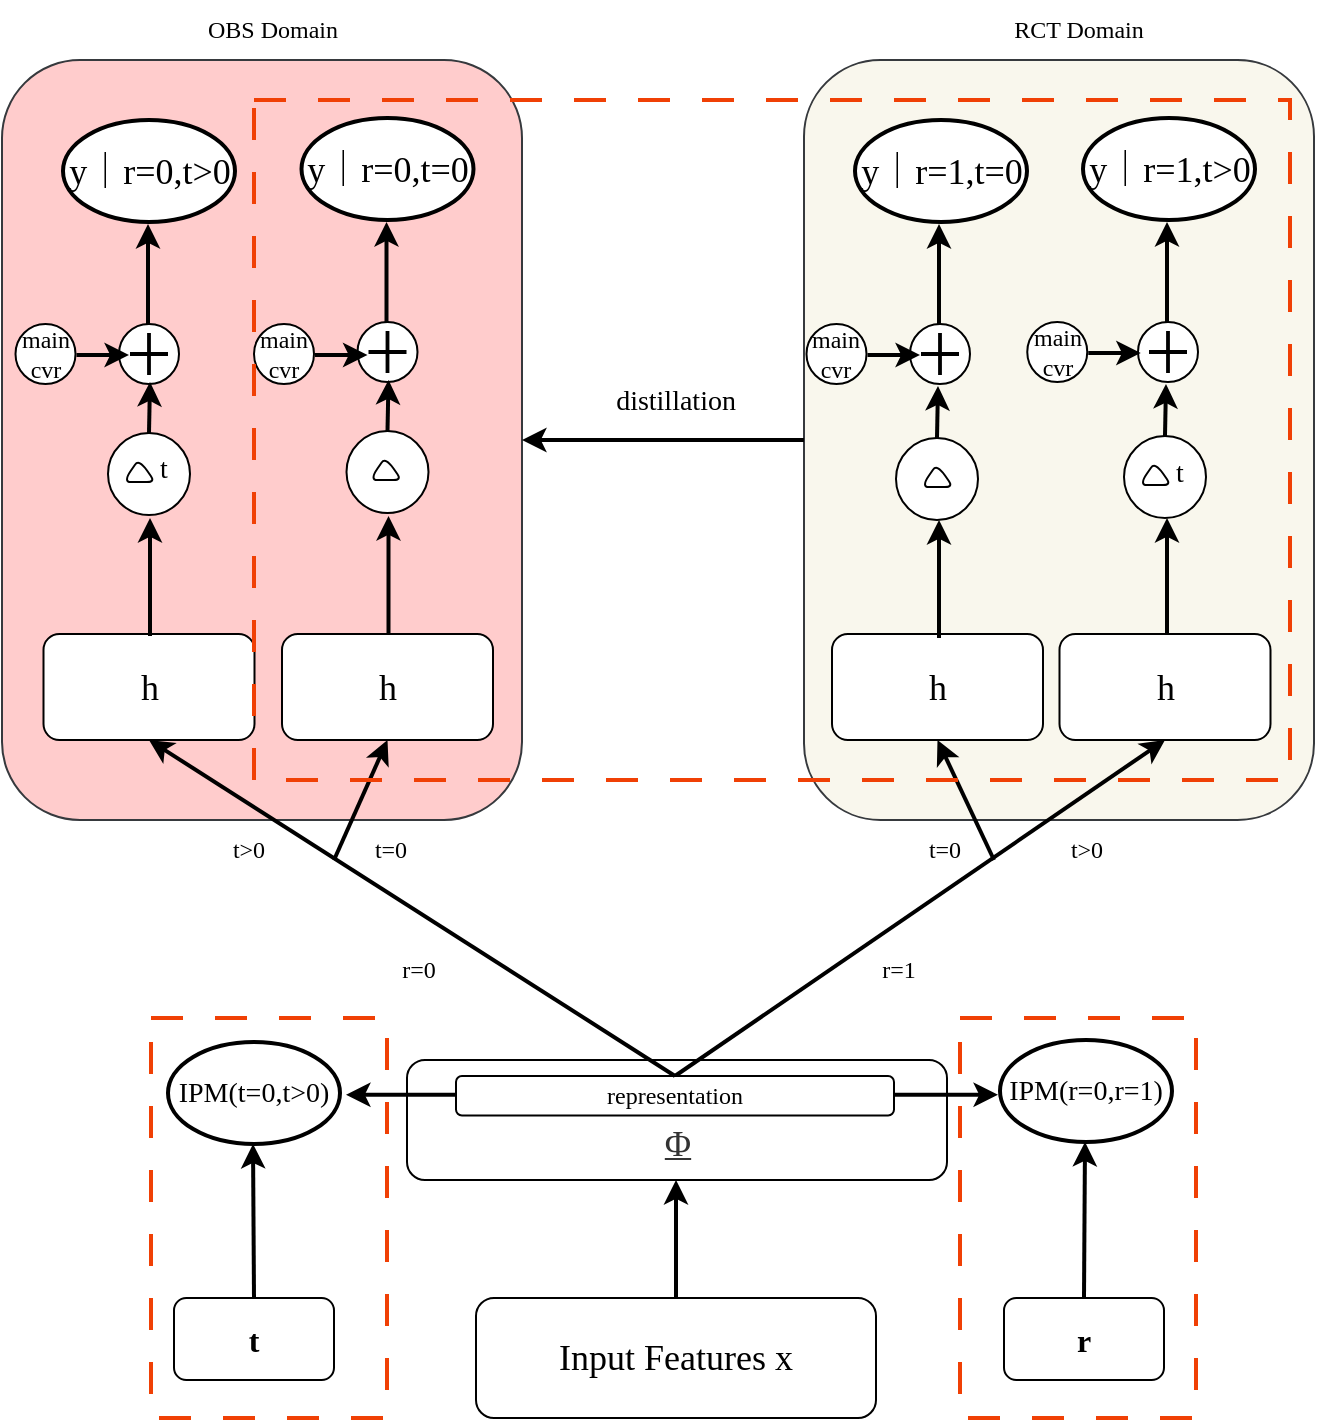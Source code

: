 <mxfile version="27.2.0">
  <diagram name="第 1 页" id="-iYiHGpt8FCPKmVNECk_">
    <mxGraphModel dx="1426" dy="800" grid="1" gridSize="10" guides="1" tooltips="1" connect="1" arrows="1" fold="1" page="1" pageScale="1" pageWidth="827" pageHeight="1169" math="0" shadow="0">
      <root>
        <mxCell id="0" />
        <mxCell id="1" parent="0" />
        <mxCell id="03soKx6I-BQ3axcknDIA-1" value="" style="rounded=0;whiteSpace=wrap;html=1;fontFamily=Comic Sans MS;" vertex="1" parent="1">
          <mxGeometry x="460" y="225" width="120" height="60" as="geometry" />
        </mxCell>
        <mxCell id="03soKx6I-BQ3axcknDIA-2" value="" style="rounded=1;whiteSpace=wrap;html=1;fillColor=#ffcccc;strokeColor=#36393d;fontFamily=Comic Sans MS;" vertex="1" parent="1">
          <mxGeometry x="454" y="200" width="260" height="380" as="geometry" />
        </mxCell>
        <mxCell id="03soKx6I-BQ3axcknDIA-3" value="" style="rounded=1;whiteSpace=wrap;html=1;fillColor=#f9f7ed;strokeColor=#36393d;fontFamily=Comic Sans MS;" vertex="1" parent="1">
          <mxGeometry x="855" y="200" width="255" height="380" as="geometry" />
        </mxCell>
        <mxCell id="03soKx6I-BQ3axcknDIA-4" value="" style="ellipse;whiteSpace=wrap;html=1;aspect=fixed;labelBackgroundColor=none;rounded=1;fontFamily=Comic Sans MS;" vertex="1" parent="1">
          <mxGeometry x="512.5" y="332" width="30" height="30" as="geometry" />
        </mxCell>
        <mxCell id="03soKx6I-BQ3axcknDIA-5" value="" style="shape=cross;whiteSpace=wrap;html=1;size=0.05;fontStyle=1;labelBackgroundColor=none;rounded=1;fontFamily=Comic Sans MS;" vertex="1" parent="1">
          <mxGeometry x="518.5" y="337" width="18" height="20" as="geometry" />
        </mxCell>
        <mxCell id="03soKx6I-BQ3axcknDIA-6" value="" style="endArrow=classic;html=1;rounded=1;strokeWidth=2;labelBackgroundColor=none;fontColor=default;fontFamily=Comic Sans MS;" edge="1" parent="1">
          <mxGeometry width="50" height="50" relative="1" as="geometry">
            <mxPoint x="527" y="332" as="sourcePoint" />
            <mxPoint x="527" y="282" as="targetPoint" />
          </mxGeometry>
        </mxCell>
        <mxCell id="03soKx6I-BQ3axcknDIA-7" value="" style="ellipse;whiteSpace=wrap;html=1;labelBackgroundColor=none;rounded=1;fontFamily=Comic Sans MS;" vertex="1" parent="1">
          <mxGeometry x="507" y="386.5" width="41" height="41" as="geometry" />
        </mxCell>
        <mxCell id="03soKx6I-BQ3axcknDIA-8" value="&lt;font style=&quot;font-size: 18px;&quot;&gt;Input Features x&lt;/font&gt;" style="rounded=1;whiteSpace=wrap;html=1;strokeWidth=1;labelBackgroundColor=none;fontFamily=Comic Sans MS;" vertex="1" parent="1">
          <mxGeometry x="691" y="819" width="200" height="60" as="geometry" />
        </mxCell>
        <mxCell id="03soKx6I-BQ3axcknDIA-9" value="&lt;font style=&quot;font-size: 18px;&quot;&gt;h&lt;/font&gt;" style="rounded=1;whiteSpace=wrap;html=1;labelBackgroundColor=none;fontFamily=Comic Sans MS;" vertex="1" parent="1">
          <mxGeometry x="474.75" y="487" width="105.5" height="53" as="geometry" />
        </mxCell>
        <mxCell id="03soKx6I-BQ3axcknDIA-10" value="" style="rounded=1;whiteSpace=wrap;html=1;strokeWidth=1;labelBackgroundColor=none;fontFamily=Comic Sans MS;" vertex="1" parent="1">
          <mxGeometry x="656.5" y="700" width="270" height="60" as="geometry" />
        </mxCell>
        <mxCell id="03soKx6I-BQ3axcknDIA-11" value="" style="endArrow=classic;html=1;rounded=1;strokeWidth=2;exitX=0.5;exitY=0;exitDx=0;exitDy=0;entryX=0.5;entryY=1;entryDx=0;entryDy=0;labelBackgroundColor=none;fontColor=default;fontFamily=Comic Sans MS;" edge="1" parent="1">
          <mxGeometry width="50" height="50" relative="1" as="geometry">
            <mxPoint x="528" y="488" as="sourcePoint" />
            <mxPoint x="528" y="429" as="targetPoint" />
          </mxGeometry>
        </mxCell>
        <mxCell id="03soKx6I-BQ3axcknDIA-12" value="" style="triangle;whiteSpace=wrap;html=1;direction=north;labelBackgroundColor=none;rounded=1;fontFamily=Comic Sans MS;" vertex="1" parent="1">
          <mxGeometry x="514.5" y="399.5" width="16" height="11.5" as="geometry" />
        </mxCell>
        <mxCell id="03soKx6I-BQ3axcknDIA-13" value="&lt;font style=&quot;font-size: 18px;&quot;&gt;y｜r=1,t&amp;gt;0&lt;br&gt;&lt;/font&gt;" style="ellipse;whiteSpace=wrap;html=1;strokeWidth=2;labelBackgroundColor=none;rounded=1;fontFamily=Comic Sans MS;" vertex="1" parent="1">
          <mxGeometry x="994.5" y="229" width="86" height="51" as="geometry" />
        </mxCell>
        <mxCell id="03soKx6I-BQ3axcknDIA-14" value="" style="ellipse;whiteSpace=wrap;html=1;aspect=fixed;labelBackgroundColor=none;rounded=1;fontFamily=Comic Sans MS;" vertex="1" parent="1">
          <mxGeometry x="1022" y="331" width="30" height="30" as="geometry" />
        </mxCell>
        <mxCell id="03soKx6I-BQ3axcknDIA-15" value="" style="shape=cross;whiteSpace=wrap;html=1;size=0.05;fontStyle=1;labelBackgroundColor=none;rounded=1;fontFamily=Comic Sans MS;" vertex="1" parent="1">
          <mxGeometry x="1028" y="336" width="18" height="20" as="geometry" />
        </mxCell>
        <mxCell id="03soKx6I-BQ3axcknDIA-16" value="" style="endArrow=classic;html=1;rounded=1;strokeWidth=2;labelBackgroundColor=none;fontColor=default;fontFamily=Comic Sans MS;" edge="1" parent="1">
          <mxGeometry width="50" height="50" relative="1" as="geometry">
            <mxPoint x="1036.5" y="331" as="sourcePoint" />
            <mxPoint x="1036.5" y="281" as="targetPoint" />
          </mxGeometry>
        </mxCell>
        <mxCell id="03soKx6I-BQ3axcknDIA-17" value="&lt;span style=&quot;font-size: 16px;&quot;&gt;&lt;b&gt;t&lt;/b&gt;&lt;/span&gt;" style="rounded=1;whiteSpace=wrap;html=1;labelBackgroundColor=none;fontFamily=Comic Sans MS;" vertex="1" parent="1">
          <mxGeometry x="540" y="819" width="80" height="41" as="geometry" />
        </mxCell>
        <mxCell id="03soKx6I-BQ3axcknDIA-18" value="" style="endArrow=classic;html=1;rounded=1;strokeWidth=2;exitX=0.5;exitY=0;exitDx=0;exitDy=0;entryX=0.5;entryY=1;entryDx=0;entryDy=0;labelBackgroundColor=none;fontColor=default;fontFamily=Comic Sans MS;" edge="1" parent="1">
          <mxGeometry width="50" height="50" relative="1" as="geometry">
            <mxPoint x="1036.5" y="488" as="sourcePoint" />
            <mxPoint x="1036.5" y="429" as="targetPoint" />
          </mxGeometry>
        </mxCell>
        <mxCell id="03soKx6I-BQ3axcknDIA-19" value="" style="endArrow=classic;html=1;rounded=1;strokeWidth=2;labelBackgroundColor=none;fontColor=default;fontFamily=Comic Sans MS;" edge="1" parent="1">
          <mxGeometry width="50" height="50" relative="1" as="geometry">
            <mxPoint x="1035.5" y="388" as="sourcePoint" />
            <mxPoint x="1036" y="362" as="targetPoint" />
          </mxGeometry>
        </mxCell>
        <mxCell id="03soKx6I-BQ3axcknDIA-20" value="" style="endArrow=classic;html=1;rounded=1;strokeWidth=2;exitX=0.5;exitY=0;exitDx=0;exitDy=0;labelBackgroundColor=none;fontColor=default;fontFamily=Comic Sans MS;" edge="1" parent="1" source="03soKx6I-BQ3axcknDIA-7">
          <mxGeometry width="50" height="50" relative="1" as="geometry">
            <mxPoint x="528" y="381" as="sourcePoint" />
            <mxPoint x="528" y="361" as="targetPoint" />
          </mxGeometry>
        </mxCell>
        <mxCell id="03soKx6I-BQ3axcknDIA-21" value="" style="endArrow=classic;html=1;rounded=1;strokeWidth=2;entryX=0.5;entryY=1;entryDx=0;entryDy=0;exitX=0.5;exitY=0;exitDx=0;exitDy=0;labelBackgroundColor=none;fontColor=default;fontFamily=Comic Sans MS;" edge="1" parent="1" source="03soKx6I-BQ3axcknDIA-31" target="03soKx6I-BQ3axcknDIA-42">
          <mxGeometry width="50" height="50" relative="1" as="geometry">
            <mxPoint x="790" y="650" as="sourcePoint" />
            <mxPoint x="977" y="547" as="targetPoint" />
          </mxGeometry>
        </mxCell>
        <mxCell id="03soKx6I-BQ3axcknDIA-22" value="&lt;font style=&quot;font-size: 14px;&quot;&gt;t&lt;/font&gt;" style="text;html=1;strokeColor=none;fillColor=none;align=center;verticalAlign=middle;whiteSpace=wrap;rounded=1;labelBackgroundColor=none;fontFamily=Comic Sans MS;" vertex="1" parent="1">
          <mxGeometry x="505" y="390" width="60" height="30" as="geometry" />
        </mxCell>
        <mxCell id="03soKx6I-BQ3axcknDIA-23" value="" style="ellipse;whiteSpace=wrap;html=1;labelBackgroundColor=none;rounded=1;fontFamily=Comic Sans MS;" vertex="1" parent="1">
          <mxGeometry x="1015" y="388" width="41" height="41" as="geometry" />
        </mxCell>
        <mxCell id="03soKx6I-BQ3axcknDIA-24" value="" style="triangle;whiteSpace=wrap;html=1;direction=north;labelBackgroundColor=none;rounded=1;fontFamily=Comic Sans MS;" vertex="1" parent="1">
          <mxGeometry x="1022.5" y="401" width="16" height="11.5" as="geometry" />
        </mxCell>
        <mxCell id="03soKx6I-BQ3axcknDIA-25" value="&lt;font style=&quot;font-size: 14px;&quot;&gt;t&lt;/font&gt;" style="text;html=1;strokeColor=none;fillColor=none;align=center;verticalAlign=middle;whiteSpace=wrap;rounded=1;labelBackgroundColor=none;fontFamily=Comic Sans MS;" vertex="1" parent="1">
          <mxGeometry x="1013" y="391.5" width="60" height="30" as="geometry" />
        </mxCell>
        <mxCell id="03soKx6I-BQ3axcknDIA-26" value="&lt;font style=&quot;&quot;&gt;&lt;font style=&quot;font-size: 14px;&quot;&gt;IPM(t=0,t&amp;gt;0)&lt;/font&gt;&lt;br&gt;&lt;/font&gt;" style="ellipse;whiteSpace=wrap;html=1;strokeWidth=2;labelBackgroundColor=none;rounded=1;fontFamily=Comic Sans MS;" vertex="1" parent="1">
          <mxGeometry x="537" y="691" width="86" height="51" as="geometry" />
        </mxCell>
        <mxCell id="03soKx6I-BQ3axcknDIA-27" value="" style="endArrow=classic;html=1;rounded=1;strokeWidth=2;entryX=0.5;entryY=1;entryDx=0;entryDy=0;exitX=0.5;exitY=0;exitDx=0;exitDy=0;labelBackgroundColor=none;fontColor=default;fontFamily=Comic Sans MS;" edge="1" parent="1" source="03soKx6I-BQ3axcknDIA-17">
          <mxGeometry width="50" height="50" relative="1" as="geometry">
            <mxPoint x="577" y="880.5" as="sourcePoint" />
            <mxPoint x="579.5" y="742" as="targetPoint" />
          </mxGeometry>
        </mxCell>
        <mxCell id="03soKx6I-BQ3axcknDIA-28" value="&lt;span style=&quot;font-size: 16px;&quot;&gt;&lt;b&gt;r&lt;/b&gt;&lt;/span&gt;" style="rounded=1;whiteSpace=wrap;html=1;labelBackgroundColor=none;fontFamily=Comic Sans MS;" vertex="1" parent="1">
          <mxGeometry x="955" y="819" width="80" height="41" as="geometry" />
        </mxCell>
        <mxCell id="03soKx6I-BQ3axcknDIA-29" value="&lt;font style=&quot;&quot;&gt;&lt;font style=&quot;font-size: 14px;&quot;&gt;IPM(r=0,r=1)&lt;/font&gt;&lt;br&gt;&lt;/font&gt;" style="ellipse;whiteSpace=wrap;html=1;strokeWidth=2;labelBackgroundColor=none;rounded=1;fontFamily=Comic Sans MS;" vertex="1" parent="1">
          <mxGeometry x="953" y="690" width="86" height="51" as="geometry" />
        </mxCell>
        <mxCell id="03soKx6I-BQ3axcknDIA-30" value="" style="endArrow=classic;html=1;rounded=1;strokeWidth=2;entryX=0.5;entryY=1;entryDx=0;entryDy=0;exitX=0.5;exitY=0;exitDx=0;exitDy=0;labelBackgroundColor=none;fontColor=default;fontFamily=Comic Sans MS;" edge="1" parent="1" source="03soKx6I-BQ3axcknDIA-28">
          <mxGeometry width="50" height="50" relative="1" as="geometry">
            <mxPoint x="993" y="879.5" as="sourcePoint" />
            <mxPoint x="995.5" y="741" as="targetPoint" />
          </mxGeometry>
        </mxCell>
        <mxCell id="03soKx6I-BQ3axcknDIA-31" value="representation" style="rounded=1;whiteSpace=wrap;html=1;labelBackgroundColor=none;fontFamily=Comic Sans MS;" vertex="1" parent="1">
          <mxGeometry x="681" y="708" width="219" height="19.75" as="geometry" />
        </mxCell>
        <mxCell id="03soKx6I-BQ3axcknDIA-32" value="&lt;a href=&quot;https://baike.baidu.com/item/%E5%B8%8C%E8%85%8A%E5%AD%97%E6%AF%8D/4428067#3-22&quot; style=&quot;--un-rotate: 0; --un-rotate-x: 0; --un-rotate-y: 0; --un-rotate-z: 0; --un-scale-x: 1; --un-scale-y: 1; --un-scale-z: 1; --un-skew-x: 0; --un-skew-y: 0; --un-translate-x: 0; --un-translate-y: 0; --un-translate-z: 0; --un-pan-x: ; --un-pan-y: ; --un-pinch-zoom: ; --un-scroll-snap-strictness: proximity; --un-ordinal: ; --un-slashed-zero: ; --un-numeric-figure: ; --un-numeric-spacing: ; --un-numeric-fraction: ; --un-border-spacing-x: 0; --un-border-spacing-y: 0; --un-ring-offset-shadow: 0 0 rgb(0 0 0 / 0); --un-ring-shadow: 0 0 rgb(0 0 0 / 0); --un-shadow-inset: ; --un-shadow: 0 0 rgb(0 0 0 / 0); --un-ring-inset: ; --un-ring-offset-width: 0px; --un-ring-offset-color: #fff; --un-ring-width: 0px; --un-ring-color: rgb(147 197 253 / .5); --un-blur: ; --un-brightness: ; --un-contrast: ; --un-drop-shadow: ; --un-grayscale: ; --un-hue-rotate: ; --un-invert: ; --un-saturate: ; --un-sepia: ; --un-backdrop-blur: ; --un-backdrop-brightness: ; --un-backdrop-contrast: ; --un-backdrop-grayscale: ; --un-backdrop-hue-rotate: ; --un-backdrop-invert: ; --un-backdrop-opacity: ; --un-backdrop-saturate: ; --un-backdrop-sepia: ; box-sizing: content-box; margin: 0px; padding: 0px; color: rgb(51, 51, 51); text-decoration-skip-ink: auto; text-align: left; background-color: rgb(255, 255, 255);&quot;&gt;&lt;font style=&quot;font-size: 18px;&quot;&gt;Φ&lt;/font&gt;&lt;/a&gt;" style="text;html=1;strokeColor=none;fillColor=none;align=center;verticalAlign=middle;whiteSpace=wrap;rounded=1;labelBackgroundColor=none;fontFamily=Comic Sans MS;" vertex="1" parent="1">
          <mxGeometry x="761.5" y="727" width="60" height="30" as="geometry" />
        </mxCell>
        <mxCell id="03soKx6I-BQ3axcknDIA-33" value="" style="endArrow=classic;html=1;rounded=1;exitX=0;exitY=0.5;exitDx=0;exitDy=0;strokeWidth=2;labelBackgroundColor=none;fontColor=default;entryX=1;entryY=0.5;entryDx=0;entryDy=0;fontFamily=Comic Sans MS;" edge="1" parent="1" source="03soKx6I-BQ3axcknDIA-3" target="03soKx6I-BQ3axcknDIA-2">
          <mxGeometry width="50" height="50" relative="1" as="geometry">
            <mxPoint x="859" y="385.5" as="sourcePoint" />
            <mxPoint x="582.5" y="385.5" as="targetPoint" />
          </mxGeometry>
        </mxCell>
        <mxCell id="03soKx6I-BQ3axcknDIA-34" value="&lt;font style=&quot;font-size: 14px;&quot;&gt;distillation&lt;/font&gt;" style="text;html=1;strokeColor=none;fillColor=none;align=center;verticalAlign=middle;whiteSpace=wrap;rounded=1;labelBackgroundColor=none;fontColor=#000000;fontFamily=Comic Sans MS;" vertex="1" parent="1">
          <mxGeometry x="760.5" y="355.5" width="60" height="30" as="geometry" />
        </mxCell>
        <mxCell id="03soKx6I-BQ3axcknDIA-35" value="" style="endArrow=classic;html=1;rounded=1;exitX=0;exitY=0.5;exitDx=0;exitDy=0;strokeWidth=2;entryX=1;entryY=0.5;entryDx=0;entryDy=0;labelBackgroundColor=none;fontColor=default;fontFamily=Comic Sans MS;" edge="1" parent="1">
          <mxGeometry width="50" height="50" relative="1" as="geometry">
            <mxPoint x="681" y="717.38" as="sourcePoint" />
            <mxPoint x="626" y="717.38" as="targetPoint" />
          </mxGeometry>
        </mxCell>
        <mxCell id="03soKx6I-BQ3axcknDIA-36" value="" style="endArrow=classic;html=1;rounded=1;exitX=1;exitY=0.5;exitDx=0;exitDy=0;strokeWidth=2;entryX=0;entryY=0.5;entryDx=0;entryDy=0;labelBackgroundColor=none;fontColor=default;fontFamily=Comic Sans MS;" edge="1" parent="1">
          <mxGeometry width="50" height="50" relative="1" as="geometry">
            <mxPoint x="900" y="717.38" as="sourcePoint" />
            <mxPoint x="952" y="717.38" as="targetPoint" />
          </mxGeometry>
        </mxCell>
        <mxCell id="03soKx6I-BQ3axcknDIA-37" value="" style="endArrow=classic;html=1;rounded=1;strokeWidth=2;exitX=0.5;exitY=0;exitDx=0;exitDy=0;entryX=0.5;entryY=1;entryDx=0;entryDy=0;labelBackgroundColor=none;fontColor=default;fontFamily=Comic Sans MS;" edge="1" parent="1">
          <mxGeometry width="50" height="50" relative="1" as="geometry">
            <mxPoint x="791" y="819" as="sourcePoint" />
            <mxPoint x="791" y="760" as="targetPoint" />
          </mxGeometry>
        </mxCell>
        <mxCell id="03soKx6I-BQ3axcknDIA-38" value="" style="endArrow=classic;html=1;rounded=1;strokeWidth=2;entryX=0.5;entryY=1;entryDx=0;entryDy=0;exitX=0.5;exitY=0;exitDx=0;exitDy=0;labelBackgroundColor=none;fontColor=default;fontFamily=Comic Sans MS;" edge="1" parent="1" source="03soKx6I-BQ3axcknDIA-31" target="03soKx6I-BQ3axcknDIA-9">
          <mxGeometry width="50" height="50" relative="1" as="geometry">
            <mxPoint x="780" y="680" as="sourcePoint" />
            <mxPoint x="893" y="465" as="targetPoint" />
          </mxGeometry>
        </mxCell>
        <mxCell id="03soKx6I-BQ3axcknDIA-39" value="&lt;font style=&quot;font-size: 18px;&quot;&gt;y｜r=0,t&amp;gt;0&lt;br&gt;&lt;/font&gt;" style="ellipse;whiteSpace=wrap;html=1;strokeWidth=2;labelBackgroundColor=none;rounded=1;fontFamily=Comic Sans MS;" vertex="1" parent="1">
          <mxGeometry x="484.5" y="230" width="86" height="51" as="geometry" />
        </mxCell>
        <mxCell id="03soKx6I-BQ3axcknDIA-40" value="&lt;span style=&quot;font-size: 18px;&quot;&gt;h&lt;/span&gt;" style="rounded=1;whiteSpace=wrap;html=1;labelBackgroundColor=none;fontFamily=Comic Sans MS;" vertex="1" parent="1">
          <mxGeometry x="594" y="487" width="105.5" height="53" as="geometry" />
        </mxCell>
        <mxCell id="03soKx6I-BQ3axcknDIA-41" value="&lt;font style=&quot;font-size: 18px;&quot;&gt;h&lt;/font&gt;" style="rounded=1;whiteSpace=wrap;html=1;labelBackgroundColor=none;fontFamily=Comic Sans MS;" vertex="1" parent="1">
          <mxGeometry x="869" y="487" width="105.5" height="53" as="geometry" />
        </mxCell>
        <mxCell id="03soKx6I-BQ3axcknDIA-42" value="&lt;font style=&quot;font-size: 18px;&quot;&gt;h&lt;/font&gt;" style="rounded=1;whiteSpace=wrap;html=1;labelBackgroundColor=none;fontFamily=Comic Sans MS;" vertex="1" parent="1">
          <mxGeometry x="982.75" y="487" width="105.5" height="53" as="geometry" />
        </mxCell>
        <mxCell id="03soKx6I-BQ3axcknDIA-43" value="" style="ellipse;whiteSpace=wrap;html=1;aspect=fixed;labelBackgroundColor=none;rounded=1;fontFamily=Comic Sans MS;" vertex="1" parent="1">
          <mxGeometry x="631.75" y="331" width="30" height="30" as="geometry" />
        </mxCell>
        <mxCell id="03soKx6I-BQ3axcknDIA-44" value="" style="shape=cross;whiteSpace=wrap;html=1;size=0.05;fontStyle=1;labelBackgroundColor=none;rounded=1;fontFamily=Comic Sans MS;" vertex="1" parent="1">
          <mxGeometry x="637.75" y="336" width="18" height="20" as="geometry" />
        </mxCell>
        <mxCell id="03soKx6I-BQ3axcknDIA-45" value="" style="endArrow=classic;html=1;rounded=1;strokeWidth=2;labelBackgroundColor=none;fontColor=default;fontFamily=Comic Sans MS;" edge="1" parent="1">
          <mxGeometry width="50" height="50" relative="1" as="geometry">
            <mxPoint x="646.25" y="331" as="sourcePoint" />
            <mxPoint x="646.25" y="281" as="targetPoint" />
          </mxGeometry>
        </mxCell>
        <mxCell id="03soKx6I-BQ3axcknDIA-46" value="" style="ellipse;whiteSpace=wrap;html=1;labelBackgroundColor=none;rounded=1;fontFamily=Comic Sans MS;" vertex="1" parent="1">
          <mxGeometry x="626.25" y="385.5" width="41" height="41" as="geometry" />
        </mxCell>
        <mxCell id="03soKx6I-BQ3axcknDIA-47" value="" style="endArrow=classic;html=1;rounded=1;strokeWidth=2;exitX=0.5;exitY=0;exitDx=0;exitDy=0;entryX=0.5;entryY=1;entryDx=0;entryDy=0;labelBackgroundColor=none;fontColor=default;fontFamily=Comic Sans MS;" edge="1" parent="1">
          <mxGeometry width="50" height="50" relative="1" as="geometry">
            <mxPoint x="647.25" y="487" as="sourcePoint" />
            <mxPoint x="647.25" y="428" as="targetPoint" />
          </mxGeometry>
        </mxCell>
        <mxCell id="03soKx6I-BQ3axcknDIA-48" value="" style="triangle;whiteSpace=wrap;html=1;direction=north;labelBackgroundColor=none;rounded=1;fontFamily=Comic Sans MS;" vertex="1" parent="1">
          <mxGeometry x="637.75" y="398.5" width="16" height="11.5" as="geometry" />
        </mxCell>
        <mxCell id="03soKx6I-BQ3axcknDIA-49" value="" style="endArrow=classic;html=1;rounded=1;strokeWidth=2;exitX=0.5;exitY=0;exitDx=0;exitDy=0;labelBackgroundColor=none;fontColor=default;fontFamily=Comic Sans MS;" edge="1" parent="1" source="03soKx6I-BQ3axcknDIA-46">
          <mxGeometry width="50" height="50" relative="1" as="geometry">
            <mxPoint x="647.25" y="380" as="sourcePoint" />
            <mxPoint x="647.25" y="360" as="targetPoint" />
          </mxGeometry>
        </mxCell>
        <mxCell id="03soKx6I-BQ3axcknDIA-50" value="&lt;font style=&quot;font-size: 18px;&quot;&gt;y｜r=0,t=0&lt;br&gt;&lt;/font&gt;" style="ellipse;whiteSpace=wrap;html=1;strokeWidth=2;labelBackgroundColor=none;rounded=1;fontFamily=Comic Sans MS;" vertex="1" parent="1">
          <mxGeometry x="603.75" y="229" width="86" height="51" as="geometry" />
        </mxCell>
        <mxCell id="03soKx6I-BQ3axcknDIA-51" value="&lt;font style=&quot;font-size: 18px;&quot;&gt;y｜r=1,t=0&lt;br&gt;&lt;/font&gt;" style="ellipse;whiteSpace=wrap;html=1;strokeWidth=2;labelBackgroundColor=none;rounded=1;fontFamily=Comic Sans MS;" vertex="1" parent="1">
          <mxGeometry x="880.5" y="230" width="86" height="51" as="geometry" />
        </mxCell>
        <mxCell id="03soKx6I-BQ3axcknDIA-52" value="" style="ellipse;whiteSpace=wrap;html=1;aspect=fixed;labelBackgroundColor=none;rounded=1;fontFamily=Comic Sans MS;" vertex="1" parent="1">
          <mxGeometry x="908" y="332" width="30" height="30" as="geometry" />
        </mxCell>
        <mxCell id="03soKx6I-BQ3axcknDIA-53" value="" style="shape=cross;whiteSpace=wrap;html=1;size=0.05;fontStyle=1;labelBackgroundColor=none;rounded=1;fontFamily=Comic Sans MS;" vertex="1" parent="1">
          <mxGeometry x="914" y="337" width="18" height="20" as="geometry" />
        </mxCell>
        <mxCell id="03soKx6I-BQ3axcknDIA-54" value="" style="endArrow=classic;html=1;rounded=1;strokeWidth=2;labelBackgroundColor=none;fontColor=default;fontFamily=Comic Sans MS;" edge="1" parent="1">
          <mxGeometry width="50" height="50" relative="1" as="geometry">
            <mxPoint x="922.5" y="332" as="sourcePoint" />
            <mxPoint x="922.5" y="282" as="targetPoint" />
          </mxGeometry>
        </mxCell>
        <mxCell id="03soKx6I-BQ3axcknDIA-55" value="" style="endArrow=classic;html=1;rounded=1;strokeWidth=2;exitX=0.5;exitY=0;exitDx=0;exitDy=0;entryX=0.5;entryY=1;entryDx=0;entryDy=0;labelBackgroundColor=none;fontColor=default;fontFamily=Comic Sans MS;" edge="1" parent="1">
          <mxGeometry width="50" height="50" relative="1" as="geometry">
            <mxPoint x="922.5" y="489" as="sourcePoint" />
            <mxPoint x="922.5" y="430" as="targetPoint" />
          </mxGeometry>
        </mxCell>
        <mxCell id="03soKx6I-BQ3axcknDIA-56" value="" style="endArrow=classic;html=1;rounded=1;strokeWidth=2;labelBackgroundColor=none;fontColor=default;fontFamily=Comic Sans MS;" edge="1" parent="1">
          <mxGeometry width="50" height="50" relative="1" as="geometry">
            <mxPoint x="921.5" y="389" as="sourcePoint" />
            <mxPoint x="922" y="363" as="targetPoint" />
          </mxGeometry>
        </mxCell>
        <mxCell id="03soKx6I-BQ3axcknDIA-57" value="" style="ellipse;whiteSpace=wrap;html=1;labelBackgroundColor=none;rounded=1;fontFamily=Comic Sans MS;" vertex="1" parent="1">
          <mxGeometry x="901" y="389" width="41" height="41" as="geometry" />
        </mxCell>
        <mxCell id="03soKx6I-BQ3axcknDIA-58" value="" style="triangle;whiteSpace=wrap;html=1;direction=north;labelBackgroundColor=none;rounded=1;arcSize=22;fontFamily=Comic Sans MS;" vertex="1" parent="1">
          <mxGeometry x="913.5" y="402" width="16" height="11.5" as="geometry" />
        </mxCell>
        <mxCell id="03soKx6I-BQ3axcknDIA-59" value="" style="endArrow=classic;html=1;rounded=1;strokeWidth=2;labelBackgroundColor=none;fontColor=default;entryX=0.5;entryY=1;entryDx=0;entryDy=0;fontFamily=Comic Sans MS;" edge="1" parent="1" target="03soKx6I-BQ3axcknDIA-40">
          <mxGeometry width="50" height="50" relative="1" as="geometry">
            <mxPoint x="620" y="600" as="sourcePoint" />
            <mxPoint x="643" y="550" as="targetPoint" />
          </mxGeometry>
        </mxCell>
        <mxCell id="03soKx6I-BQ3axcknDIA-60" value="" style="endArrow=classic;html=1;rounded=1;strokeWidth=2;labelBackgroundColor=none;fontColor=default;entryX=0.5;entryY=1;entryDx=0;entryDy=0;fontFamily=Comic Sans MS;" edge="1" parent="1" target="03soKx6I-BQ3axcknDIA-41">
          <mxGeometry width="50" height="50" relative="1" as="geometry">
            <mxPoint x="950" y="600" as="sourcePoint" />
            <mxPoint x="920" y="550" as="targetPoint" />
          </mxGeometry>
        </mxCell>
        <mxCell id="03soKx6I-BQ3axcknDIA-61" value="RCT Domain" style="text;html=1;strokeColor=none;fillColor=none;align=center;verticalAlign=middle;whiteSpace=wrap;rounded=0;fontFamily=Comic Sans MS;" vertex="1" parent="1">
          <mxGeometry x="950" y="170" width="85" height="30" as="geometry" />
        </mxCell>
        <mxCell id="03soKx6I-BQ3axcknDIA-62" value="OBS Domain" style="text;html=1;strokeColor=none;fillColor=none;align=center;verticalAlign=middle;whiteSpace=wrap;rounded=0;fontFamily=Comic Sans MS;" vertex="1" parent="1">
          <mxGeometry x="546.75" y="170" width="85" height="30" as="geometry" />
        </mxCell>
        <mxCell id="03soKx6I-BQ3axcknDIA-63" value="" style="rounded=0;whiteSpace=wrap;html=1;fillColor=none;dashed=1;dashPattern=8 8;strokeColor=#f04005;strokeWidth=2;fontFamily=Comic Sans MS;" vertex="1" parent="1">
          <mxGeometry x="933" y="679" width="118" height="200" as="geometry" />
        </mxCell>
        <mxCell id="03soKx6I-BQ3axcknDIA-64" value="" style="rounded=0;whiteSpace=wrap;html=1;fillColor=none;dashed=1;dashPattern=8 8;strokeColor=#f04005;strokeWidth=2;fontFamily=Comic Sans MS;" vertex="1" parent="1">
          <mxGeometry x="528.5" y="679" width="118" height="200" as="geometry" />
        </mxCell>
        <mxCell id="03soKx6I-BQ3axcknDIA-65" value="r=0" style="text;html=1;strokeColor=none;fillColor=none;align=center;verticalAlign=middle;whiteSpace=wrap;rounded=0;fontFamily=Comic Sans MS;" vertex="1" parent="1">
          <mxGeometry x="620" y="640" width="85" height="30" as="geometry" />
        </mxCell>
        <mxCell id="03soKx6I-BQ3axcknDIA-66" value="r=1" style="text;html=1;strokeColor=none;fillColor=none;align=center;verticalAlign=middle;whiteSpace=wrap;rounded=0;fontFamily=Comic Sans MS;" vertex="1" parent="1">
          <mxGeometry x="860" y="640" width="85" height="30" as="geometry" />
        </mxCell>
        <mxCell id="03soKx6I-BQ3axcknDIA-67" value="t&amp;gt;0" style="text;html=1;strokeColor=none;fillColor=none;align=center;verticalAlign=middle;whiteSpace=wrap;rounded=0;fontFamily=Comic Sans MS;" vertex="1" parent="1">
          <mxGeometry x="535" y="580" width="85" height="30" as="geometry" />
        </mxCell>
        <mxCell id="03soKx6I-BQ3axcknDIA-68" value="t=0" style="text;html=1;strokeColor=none;fillColor=none;align=center;verticalAlign=middle;whiteSpace=wrap;rounded=0;fontFamily=Comic Sans MS;" vertex="1" parent="1">
          <mxGeometry x="606" y="580" width="85" height="30" as="geometry" />
        </mxCell>
        <mxCell id="03soKx6I-BQ3axcknDIA-69" value="t=0" style="text;html=1;strokeColor=none;fillColor=none;align=center;verticalAlign=middle;whiteSpace=wrap;rounded=0;fontFamily=Comic Sans MS;" vertex="1" parent="1">
          <mxGeometry x="882.5" y="580" width="85" height="30" as="geometry" />
        </mxCell>
        <mxCell id="03soKx6I-BQ3axcknDIA-70" value="t&amp;gt;0" style="text;html=1;strokeColor=none;fillColor=none;align=center;verticalAlign=middle;whiteSpace=wrap;rounded=0;fontFamily=Comic Sans MS;" vertex="1" parent="1">
          <mxGeometry x="953.5" y="580" width="85" height="30" as="geometry" />
        </mxCell>
        <mxCell id="03soKx6I-BQ3axcknDIA-71" value="main&lt;br&gt;cvr" style="ellipse;whiteSpace=wrap;html=1;labelBackgroundColor=none;rounded=1;fontFamily=Comic Sans MS;" vertex="1" parent="1">
          <mxGeometry x="460.75" y="332" width="30" height="30" as="geometry" />
        </mxCell>
        <mxCell id="03soKx6I-BQ3axcknDIA-72" value="" style="endArrow=classic;html=1;rounded=1;strokeWidth=2;exitX=0.5;exitY=0;exitDx=0;exitDy=0;labelBackgroundColor=none;fontColor=default;fontFamily=Comic Sans MS;" edge="1" parent="1">
          <mxGeometry width="50" height="50" relative="1" as="geometry">
            <mxPoint x="491.25" y="347.5" as="sourcePoint" />
            <mxPoint x="517.5" y="347.5" as="targetPoint" />
          </mxGeometry>
        </mxCell>
        <mxCell id="03soKx6I-BQ3axcknDIA-73" value="main&lt;br&gt;cvr" style="ellipse;whiteSpace=wrap;html=1;labelBackgroundColor=none;rounded=1;fontFamily=Comic Sans MS;" vertex="1" parent="1">
          <mxGeometry x="580" y="332" width="30" height="30" as="geometry" />
        </mxCell>
        <mxCell id="03soKx6I-BQ3axcknDIA-74" value="" style="endArrow=classic;html=1;rounded=1;strokeWidth=2;exitX=0.5;exitY=0;exitDx=0;exitDy=0;labelBackgroundColor=none;fontColor=default;fontFamily=Comic Sans MS;" edge="1" parent="1">
          <mxGeometry width="50" height="50" relative="1" as="geometry">
            <mxPoint x="610.5" y="347.5" as="sourcePoint" />
            <mxPoint x="636.75" y="347.5" as="targetPoint" />
          </mxGeometry>
        </mxCell>
        <mxCell id="03soKx6I-BQ3axcknDIA-75" value="main&lt;br&gt;cvr" style="ellipse;whiteSpace=wrap;html=1;labelBackgroundColor=none;rounded=1;fontFamily=Comic Sans MS;" vertex="1" parent="1">
          <mxGeometry x="856.25" y="332" width="30" height="30" as="geometry" />
        </mxCell>
        <mxCell id="03soKx6I-BQ3axcknDIA-76" value="" style="endArrow=classic;html=1;rounded=1;strokeWidth=2;exitX=0.5;exitY=0;exitDx=0;exitDy=0;labelBackgroundColor=none;fontColor=default;fontFamily=Comic Sans MS;" edge="1" parent="1">
          <mxGeometry width="50" height="50" relative="1" as="geometry">
            <mxPoint x="886.75" y="347.5" as="sourcePoint" />
            <mxPoint x="913" y="347.5" as="targetPoint" />
          </mxGeometry>
        </mxCell>
        <mxCell id="03soKx6I-BQ3axcknDIA-77" value="main&lt;br&gt;cvr" style="ellipse;whiteSpace=wrap;html=1;labelBackgroundColor=none;rounded=1;fontFamily=Comic Sans MS;" vertex="1" parent="1">
          <mxGeometry x="966.63" y="331" width="30" height="30" as="geometry" />
        </mxCell>
        <mxCell id="03soKx6I-BQ3axcknDIA-78" value="" style="endArrow=classic;html=1;rounded=1;strokeWidth=2;exitX=0.5;exitY=0;exitDx=0;exitDy=0;labelBackgroundColor=none;fontColor=default;fontFamily=Comic Sans MS;" edge="1" parent="1">
          <mxGeometry width="50" height="50" relative="1" as="geometry">
            <mxPoint x="997.13" y="346.5" as="sourcePoint" />
            <mxPoint x="1023.38" y="346.5" as="targetPoint" />
          </mxGeometry>
        </mxCell>
        <mxCell id="03soKx6I-BQ3axcknDIA-79" value="" style="rounded=0;whiteSpace=wrap;html=1;fillColor=none;dashed=1;dashPattern=8 8;strokeColor=#f04005;strokeWidth=2;fontFamily=Comic Sans MS;" vertex="1" parent="1">
          <mxGeometry x="580" y="220" width="518" height="340" as="geometry" />
        </mxCell>
      </root>
    </mxGraphModel>
  </diagram>
</mxfile>
